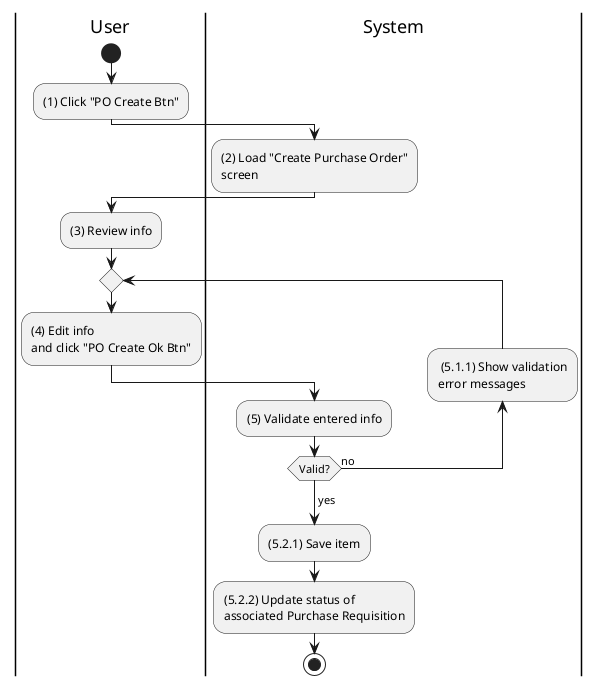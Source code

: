 @startuml purchase-order-create
|u|User
|s|System

|u|
start
:(1) Click "PO Create Btn";

|s|
:(2) Load "Create Purchase Order"\nscreen;

|u|
:(3) Review info;
repeat
    :(4) Edit info\nand click "PO Create Ok Btn";

    |s|
    :(5) Validate entered info;
    backward: (5.1.1) Show validation\nerror messages;
repeat while (Valid?) is (no)
->yes;
:(5.2.1) Save item;
:(5.2.2) Update status of\nassociated Purchase Requisition;
stop
@enduml
